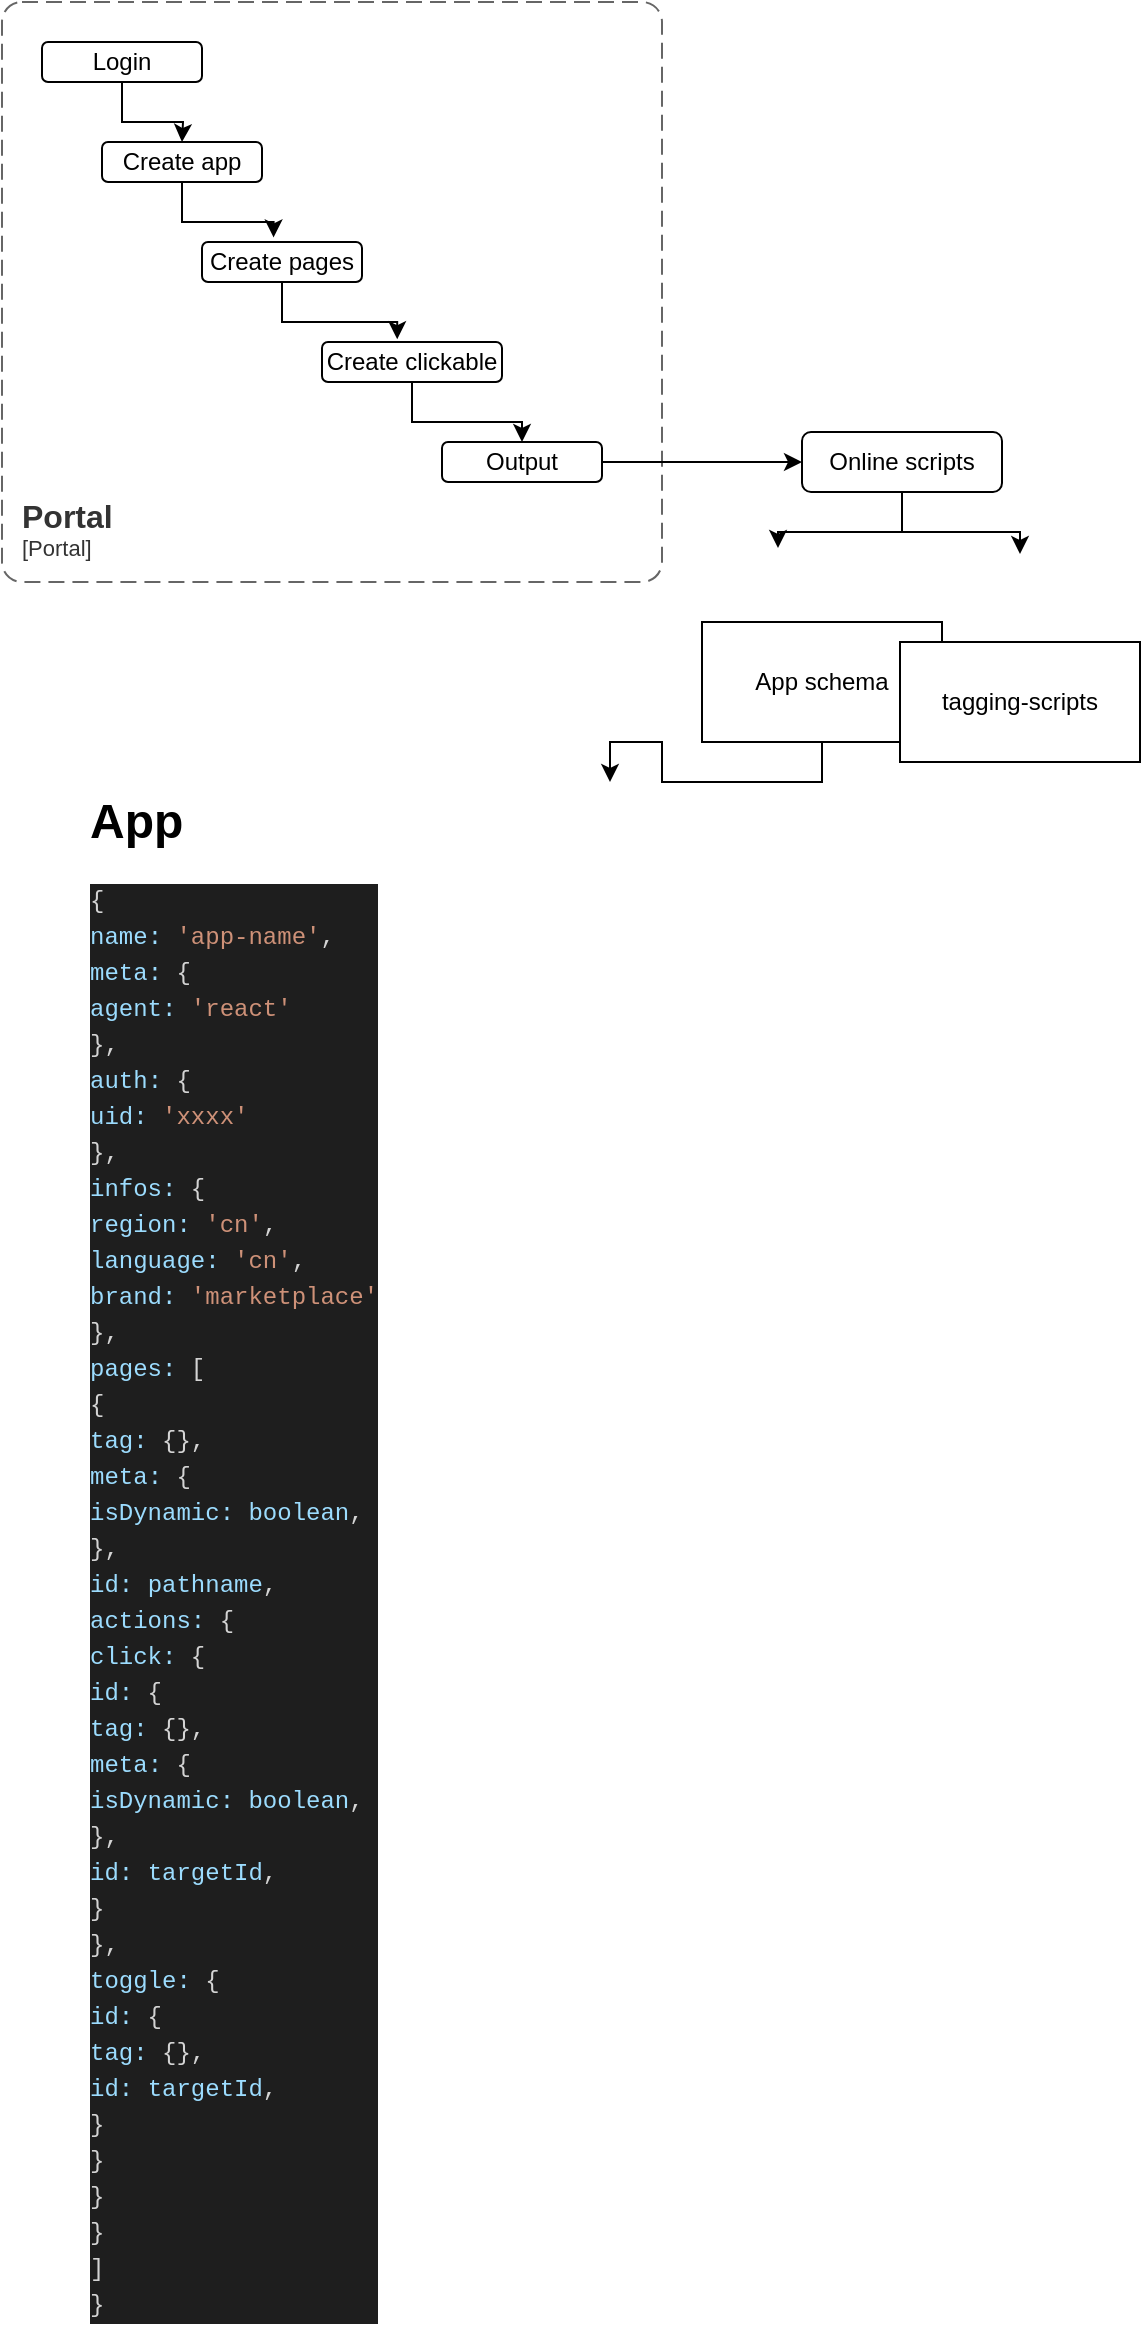 <mxfile version="20.2.7" type="github">
  <diagram id="bN9SyEvOiPo-89E6D110" name="Page-1">
    <mxGraphModel dx="757" dy="426" grid="1" gridSize="10" guides="1" tooltips="1" connect="1" arrows="1" fold="1" page="1" pageScale="1" pageWidth="827" pageHeight="1169" math="0" shadow="0">
      <root>
        <mxCell id="0" />
        <mxCell id="1" parent="0" />
        <object placeholders="1" c4Name="Portal" c4Type="SystemScopeBoundary" c4Application="Portal" label="&lt;font style=&quot;font-size: 16px&quot;&gt;&lt;b&gt;&lt;div style=&quot;text-align: left&quot;&gt;%c4Name%&lt;/div&gt;&lt;/b&gt;&lt;/font&gt;&lt;div style=&quot;text-align: left&quot;&gt;[%c4Application%]&lt;/div&gt;" id="h-sel9MC855YvEujkFiy-1">
          <mxCell style="rounded=1;fontSize=11;whiteSpace=wrap;html=1;dashed=1;arcSize=20;fillColor=none;strokeColor=#666666;fontColor=#333333;labelBackgroundColor=none;align=left;verticalAlign=bottom;labelBorderColor=none;spacingTop=0;spacing=10;dashPattern=8 4;metaEdit=1;rotatable=0;perimeter=rectanglePerimeter;noLabel=0;labelPadding=0;allowArrows=0;connectable=0;expand=0;recursiveResize=0;editable=1;pointerEvents=0;absoluteArcSize=1;points=[[0.25,0,0],[0.5,0,0],[0.75,0,0],[1,0.25,0],[1,0.5,0],[1,0.75,0],[0.75,1,0],[0.5,1,0],[0.25,1,0],[0,0.75,0],[0,0.5,0],[0,0.25,0]];" parent="1" vertex="1">
            <mxGeometry x="120" y="120" width="330" height="290" as="geometry" />
          </mxCell>
        </object>
        <mxCell id="h-sel9MC855YvEujkFiy-11" style="edgeStyle=orthogonalEdgeStyle;rounded=0;orthogonalLoop=1;jettySize=auto;html=1;" parent="1" source="h-sel9MC855YvEujkFiy-6" edge="1">
          <mxGeometry relative="1" as="geometry">
            <mxPoint x="210.0" y="190" as="targetPoint" />
          </mxGeometry>
        </mxCell>
        <mxCell id="h-sel9MC855YvEujkFiy-6" value="Login" style="rounded=1;whiteSpace=wrap;html=1;" parent="1" vertex="1">
          <mxGeometry x="140" y="140" width="80" height="20" as="geometry" />
        </mxCell>
        <mxCell id="h-sel9MC855YvEujkFiy-12" style="edgeStyle=orthogonalEdgeStyle;rounded=0;orthogonalLoop=1;jettySize=auto;html=1;entryX=0.447;entryY=-0.115;entryDx=0;entryDy=0;entryPerimeter=0;" parent="1" source="h-sel9MC855YvEujkFiy-7" target="h-sel9MC855YvEujkFiy-8" edge="1">
          <mxGeometry relative="1" as="geometry" />
        </mxCell>
        <mxCell id="h-sel9MC855YvEujkFiy-7" value="Create app" style="rounded=1;whiteSpace=wrap;html=1;" parent="1" vertex="1">
          <mxGeometry x="170" y="190" width="80" height="20" as="geometry" />
        </mxCell>
        <mxCell id="h-sel9MC855YvEujkFiy-13" style="edgeStyle=orthogonalEdgeStyle;rounded=0;orthogonalLoop=1;jettySize=auto;html=1;entryX=0.418;entryY=-0.07;entryDx=0;entryDy=0;entryPerimeter=0;" parent="1" source="h-sel9MC855YvEujkFiy-8" target="h-sel9MC855YvEujkFiy-9" edge="1">
          <mxGeometry relative="1" as="geometry" />
        </mxCell>
        <mxCell id="h-sel9MC855YvEujkFiy-8" value="Create pages" style="rounded=1;whiteSpace=wrap;html=1;" parent="1" vertex="1">
          <mxGeometry x="220" y="240" width="80" height="20" as="geometry" />
        </mxCell>
        <mxCell id="h-sel9MC855YvEujkFiy-14" style="edgeStyle=orthogonalEdgeStyle;rounded=0;orthogonalLoop=1;jettySize=auto;html=1;entryX=0.5;entryY=0;entryDx=0;entryDy=0;" parent="1" source="h-sel9MC855YvEujkFiy-9" target="h-sel9MC855YvEujkFiy-10" edge="1">
          <mxGeometry relative="1" as="geometry" />
        </mxCell>
        <mxCell id="h-sel9MC855YvEujkFiy-9" value="Create clickable" style="rounded=1;whiteSpace=wrap;html=1;" parent="1" vertex="1">
          <mxGeometry x="280" y="290" width="90" height="20" as="geometry" />
        </mxCell>
        <mxCell id="lwPp-hryZ5gbsdKSNsE4-2" style="edgeStyle=orthogonalEdgeStyle;rounded=0;orthogonalLoop=1;jettySize=auto;html=1;" edge="1" parent="1" source="h-sel9MC855YvEujkFiy-10" target="lwPp-hryZ5gbsdKSNsE4-1">
          <mxGeometry relative="1" as="geometry" />
        </mxCell>
        <mxCell id="h-sel9MC855YvEujkFiy-10" value="Output" style="rounded=1;whiteSpace=wrap;html=1;" parent="1" vertex="1">
          <mxGeometry x="340" y="340" width="80" height="20" as="geometry" />
        </mxCell>
        <mxCell id="lwPp-hryZ5gbsdKSNsE4-5" style="edgeStyle=orthogonalEdgeStyle;rounded=0;orthogonalLoop=1;jettySize=auto;html=1;entryX=0.5;entryY=0;entryDx=0;entryDy=0;" edge="1" parent="1" source="lwPp-hryZ5gbsdKSNsE4-1" target="lwPp-hryZ5gbsdKSNsE4-3">
          <mxGeometry relative="1" as="geometry" />
        </mxCell>
        <mxCell id="lwPp-hryZ5gbsdKSNsE4-6" style="edgeStyle=orthogonalEdgeStyle;rounded=0;orthogonalLoop=1;jettySize=auto;html=1;entryX=0.5;entryY=0;entryDx=0;entryDy=0;" edge="1" parent="1" source="lwPp-hryZ5gbsdKSNsE4-1" target="lwPp-hryZ5gbsdKSNsE4-4">
          <mxGeometry relative="1" as="geometry" />
        </mxCell>
        <mxCell id="lwPp-hryZ5gbsdKSNsE4-1" value="Online scripts" style="rounded=1;whiteSpace=wrap;html=1;" vertex="1" parent="1">
          <mxGeometry x="520" y="335" width="100" height="30" as="geometry" />
        </mxCell>
        <mxCell id="lwPp-hryZ5gbsdKSNsE4-3" value="" style="shape=image;html=1;verticalAlign=top;verticalLabelPosition=bottom;labelBackgroundColor=#ffffff;imageAspect=0;aspect=fixed;image=https://cdn1.iconfinder.com/data/icons/bootstrap-vol-3/16/filetype-json-128.png" vertex="1" parent="1">
          <mxGeometry x="496" y="393" width="24" height="24" as="geometry" />
        </mxCell>
        <mxCell id="lwPp-hryZ5gbsdKSNsE4-4" value="" style="shape=image;html=1;verticalAlign=top;verticalLabelPosition=bottom;labelBackgroundColor=#ffffff;imageAspect=0;aspect=fixed;image=https://cdn4.iconfinder.com/data/icons/scripting-and-programming-languages/512/js-128.png" vertex="1" parent="1">
          <mxGeometry x="620" y="396" width="18" height="18" as="geometry" />
        </mxCell>
        <mxCell id="lwPp-hryZ5gbsdKSNsE4-10" style="edgeStyle=orthogonalEdgeStyle;rounded=0;orthogonalLoop=1;jettySize=auto;html=1;" edge="1" parent="1" source="lwPp-hryZ5gbsdKSNsE4-7" target="lwPp-hryZ5gbsdKSNsE4-9">
          <mxGeometry relative="1" as="geometry" />
        </mxCell>
        <mxCell id="lwPp-hryZ5gbsdKSNsE4-7" value="App schema" style="rounded=0;whiteSpace=wrap;html=1;" vertex="1" parent="1">
          <mxGeometry x="470" y="430" width="120" height="60" as="geometry" />
        </mxCell>
        <mxCell id="lwPp-hryZ5gbsdKSNsE4-8" value="tagging-scripts" style="rounded=0;whiteSpace=wrap;html=1;" vertex="1" parent="1">
          <mxGeometry x="569" y="440" width="120" height="60" as="geometry" />
        </mxCell>
        <mxCell id="lwPp-hryZ5gbsdKSNsE4-9" value="&lt;h1&gt;App&lt;/h1&gt;&lt;div style=&quot;color: rgb(212, 212, 212); background-color: rgb(30, 30, 30); font-family: Menlo, Monaco, &amp;quot;Courier New&amp;quot;, monospace; line-height: 18px;&quot;&gt;&lt;div&gt;{&lt;/div&gt;&lt;div&gt;  &lt;span style=&quot;color: #9cdcfe;&quot;&gt;name&lt;/span&gt;&lt;span style=&quot;color: #9cdcfe;&quot;&gt;:&lt;/span&gt; &lt;span style=&quot;color: #ce9178;&quot;&gt;&#39;app-name&#39;&lt;/span&gt;,&lt;/div&gt;&lt;div&gt;  &lt;span style=&quot;color: #9cdcfe;&quot;&gt;meta&lt;/span&gt;&lt;span style=&quot;color: #9cdcfe;&quot;&gt;:&lt;/span&gt; {&lt;/div&gt;&lt;div&gt;    &lt;span style=&quot;color: #9cdcfe;&quot;&gt;agent&lt;/span&gt;&lt;span style=&quot;color: #9cdcfe;&quot;&gt;:&lt;/span&gt; &lt;span style=&quot;color: #ce9178;&quot;&gt;&#39;react&#39;&lt;/span&gt;&lt;/div&gt;&lt;div&gt;  },&lt;/div&gt;&lt;div&gt;  &lt;span style=&quot;color: #9cdcfe;&quot;&gt;auth&lt;/span&gt;&lt;span style=&quot;color: #9cdcfe;&quot;&gt;:&lt;/span&gt; {&lt;/div&gt;&lt;div&gt;    &lt;span style=&quot;color: #9cdcfe;&quot;&gt;uid&lt;/span&gt;&lt;span style=&quot;color: #9cdcfe;&quot;&gt;:&lt;/span&gt; &lt;span style=&quot;color: #ce9178;&quot;&gt;&#39;xxxx&#39;&lt;/span&gt;&lt;/div&gt;&lt;div&gt;  },&lt;/div&gt;&lt;div&gt;  &lt;span style=&quot;color: #9cdcfe;&quot;&gt;infos&lt;/span&gt;&lt;span style=&quot;color: #9cdcfe;&quot;&gt;:&lt;/span&gt; {&lt;/div&gt;&lt;div&gt;    &lt;span style=&quot;color: #9cdcfe;&quot;&gt;region&lt;/span&gt;&lt;span style=&quot;color: #9cdcfe;&quot;&gt;:&lt;/span&gt; &lt;span style=&quot;color: #ce9178;&quot;&gt;&#39;cn&#39;&lt;/span&gt;,&lt;/div&gt;&lt;div&gt;    &lt;span style=&quot;color: #9cdcfe;&quot;&gt;language&lt;/span&gt;&lt;span style=&quot;color: #9cdcfe;&quot;&gt;:&lt;/span&gt; &lt;span style=&quot;color: #ce9178;&quot;&gt;&#39;cn&#39;&lt;/span&gt;,&lt;/div&gt;&lt;div&gt;    &lt;span style=&quot;color: #9cdcfe;&quot;&gt;brand&lt;/span&gt;&lt;span style=&quot;color: #9cdcfe;&quot;&gt;:&lt;/span&gt; &lt;span style=&quot;color: #ce9178;&quot;&gt;&#39;marketplace&#39;&lt;/span&gt;&lt;/div&gt;&lt;div&gt;  },&lt;/div&gt;&lt;div&gt;  &lt;span style=&quot;color: #9cdcfe;&quot;&gt;pages&lt;/span&gt;&lt;span style=&quot;color: #9cdcfe;&quot;&gt;:&lt;/span&gt; [&lt;/div&gt;&lt;div&gt;    {&lt;/div&gt;&lt;div&gt;      &lt;span style=&quot;color: #9cdcfe;&quot;&gt;tag&lt;/span&gt;&lt;span style=&quot;color: #9cdcfe;&quot;&gt;:&lt;/span&gt; {},&lt;/div&gt;&lt;div&gt;      &lt;span style=&quot;color: #9cdcfe;&quot;&gt;meta&lt;/span&gt;&lt;span style=&quot;color: #9cdcfe;&quot;&gt;:&lt;/span&gt; {&lt;/div&gt;&lt;div&gt;        &lt;span style=&quot;color: #9cdcfe;&quot;&gt;isDynamic&lt;/span&gt;&lt;span style=&quot;color: #9cdcfe;&quot;&gt;:&lt;/span&gt; &lt;span style=&quot;color: #9cdcfe;&quot;&gt;boolean&lt;/span&gt;,&lt;/div&gt;&lt;div&gt;      },&lt;/div&gt;&lt;div&gt;      &lt;span style=&quot;color: #9cdcfe;&quot;&gt;id&lt;/span&gt;&lt;span style=&quot;color: #9cdcfe;&quot;&gt;:&lt;/span&gt; &lt;span style=&quot;color: #9cdcfe;&quot;&gt;pathname&lt;/span&gt;,&lt;/div&gt;&lt;div&gt;        &lt;/div&gt;&lt;div&gt;      &lt;span style=&quot;color: #9cdcfe;&quot;&gt;actions&lt;/span&gt;&lt;span style=&quot;color: #9cdcfe;&quot;&gt;:&lt;/span&gt; {&lt;/div&gt;&lt;div&gt;        &lt;span style=&quot;color: #9cdcfe;&quot;&gt;click&lt;/span&gt;&lt;span style=&quot;color: #9cdcfe;&quot;&gt;:&lt;/span&gt; {&lt;/div&gt;&lt;div&gt;          &lt;span style=&quot;color: #9cdcfe;&quot;&gt;id&lt;/span&gt;&lt;span style=&quot;color: #9cdcfe;&quot;&gt;:&lt;/span&gt; {&lt;/div&gt;&lt;div&gt;            &lt;span style=&quot;color: #9cdcfe;&quot;&gt;tag&lt;/span&gt;&lt;span style=&quot;color: #9cdcfe;&quot;&gt;:&lt;/span&gt; {},&lt;/div&gt;&lt;div&gt;            &lt;span style=&quot;color: #9cdcfe;&quot;&gt;meta&lt;/span&gt;&lt;span style=&quot;color: #9cdcfe;&quot;&gt;:&lt;/span&gt; {&lt;/div&gt;&lt;div&gt;              &lt;span style=&quot;color: #9cdcfe;&quot;&gt;isDynamic&lt;/span&gt;&lt;span style=&quot;color: #9cdcfe;&quot;&gt;:&lt;/span&gt; &lt;span style=&quot;color: #9cdcfe;&quot;&gt;boolean&lt;/span&gt;,&lt;/div&gt;&lt;div&gt;            },&lt;/div&gt;&lt;div&gt;            &lt;span style=&quot;color: #9cdcfe;&quot;&gt;id&lt;/span&gt;&lt;span style=&quot;color: #9cdcfe;&quot;&gt;:&lt;/span&gt; &lt;span style=&quot;color: #9cdcfe;&quot;&gt;targetId&lt;/span&gt;,&lt;/div&gt;&lt;div&gt;          }&lt;/div&gt;&lt;div&gt;        },&lt;/div&gt;&lt;div&gt;        &lt;span style=&quot;color: #9cdcfe;&quot;&gt;toggle&lt;/span&gt;&lt;span style=&quot;color: #9cdcfe;&quot;&gt;:&lt;/span&gt; {&lt;/div&gt;&lt;div&gt;          &lt;span style=&quot;color: #9cdcfe;&quot;&gt;id&lt;/span&gt;&lt;span style=&quot;color: #9cdcfe;&quot;&gt;:&lt;/span&gt; {&lt;/div&gt;&lt;div&gt;            &lt;span style=&quot;color: #9cdcfe;&quot;&gt;tag&lt;/span&gt;&lt;span style=&quot;color: #9cdcfe;&quot;&gt;:&lt;/span&gt; {},&lt;/div&gt;&lt;div&gt;            &lt;span style=&quot;color: #9cdcfe;&quot;&gt;id&lt;/span&gt;&lt;span style=&quot;color: #9cdcfe;&quot;&gt;:&lt;/span&gt; &lt;span style=&quot;color: #9cdcfe;&quot;&gt;targetId&lt;/span&gt;,&lt;/div&gt;&lt;div&gt;          }&lt;/div&gt;&lt;div&gt;        }&lt;/div&gt;&lt;div&gt;      }&lt;/div&gt;&lt;div&gt;    }&lt;/div&gt;&lt;div&gt;  ]&lt;/div&gt;&lt;div&gt;}&lt;/div&gt;&lt;/div&gt;" style="text;html=1;strokeColor=none;fillColor=none;spacing=5;spacingTop=-20;whiteSpace=wrap;overflow=hidden;rounded=0;" vertex="1" parent="1">
          <mxGeometry x="159" y="510" width="530" height="780" as="geometry" />
        </mxCell>
      </root>
    </mxGraphModel>
  </diagram>
</mxfile>
